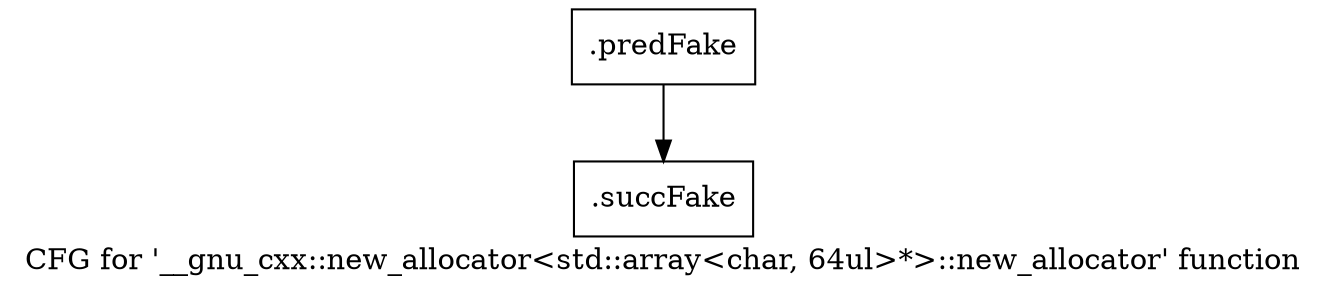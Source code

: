 digraph "CFG for '__gnu_cxx::new_allocator\<std::array\<char, 64ul\>*\>::new_allocator' function" {
	label="CFG for '__gnu_cxx::new_allocator\<std::array\<char, 64ul\>*\>::new_allocator' function";

	Node0x5c9f0f0 [shape=record,filename="",linenumber="",label="{.predFake}"];
	Node0x5c9f0f0 -> Node0x614de90[ callList="" memoryops="" filename="/mnt/xilinx/Vitis_HLS/2021.2/tps/lnx64/gcc-6.2.0/lib/gcc/x86_64-pc-linux-gnu/6.2.0/../../../../include/c++/6.2.0/ext/new_allocator.h" execusionnum="1"];
	Node0x614de90 [shape=record,filename="/mnt/xilinx/Vitis_HLS/2021.2/tps/lnx64/gcc-6.2.0/lib/gcc/x86_64-pc-linux-gnu/6.2.0/../../../../include/c++/6.2.0/ext/new_allocator.h",linenumber="79",label="{.succFake}"];
}
